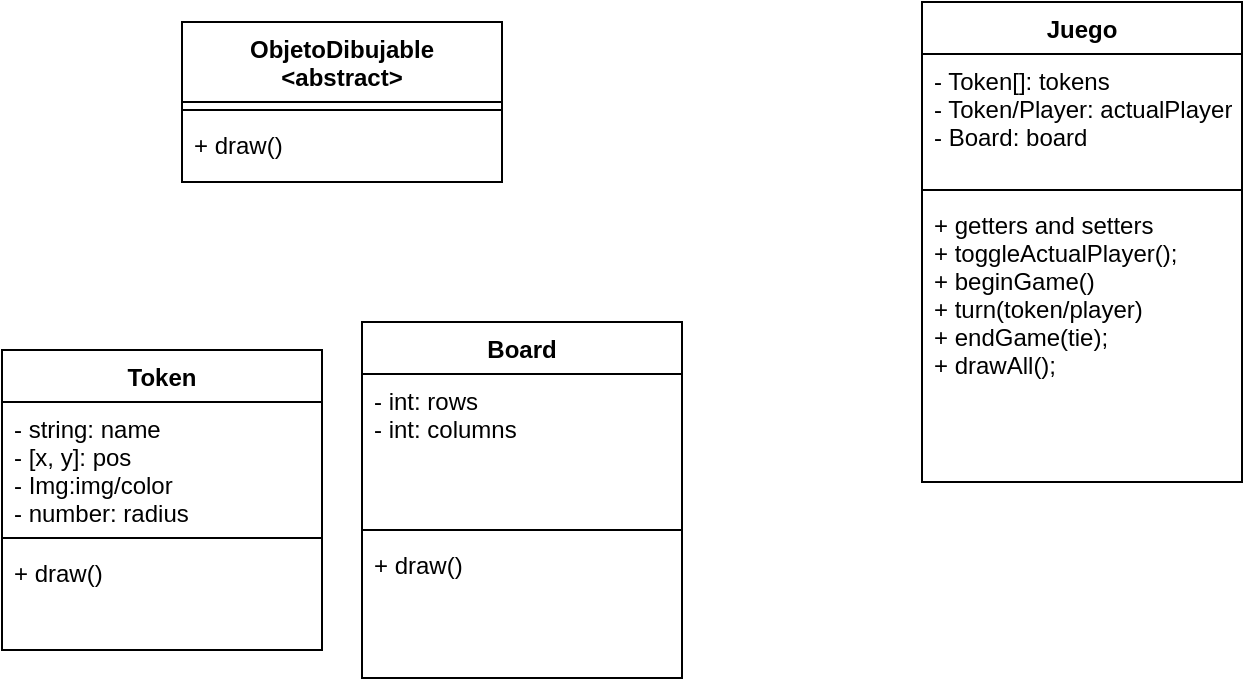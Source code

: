 <mxfile version="15.3.2" type="device"><diagram id="enaAVDB8vpRdss1n7S81" name="Page-1"><mxGraphModel dx="942" dy="1755" grid="1" gridSize="10" guides="1" tooltips="1" connect="1" arrows="1" fold="1" page="1" pageScale="1" pageWidth="827" pageHeight="1169" math="0" shadow="0"><root><mxCell id="0"/><mxCell id="1" parent="0"/><mxCell id="WvwebC-2xfEOhTFtDQSF-1" value="Juego" style="swimlane;fontStyle=1;align=center;verticalAlign=top;childLayout=stackLayout;horizontal=1;startSize=26;horizontalStack=0;resizeParent=1;resizeParentMax=0;resizeLast=0;collapsible=1;marginBottom=0;" parent="1" vertex="1"><mxGeometry x="500" y="-1160" width="160" height="240" as="geometry"/></mxCell><mxCell id="WvwebC-2xfEOhTFtDQSF-2" value="- Token[]: tokens&#10;- Token/Player: actualPlayer&#10;- Board: board" style="text;strokeColor=none;fillColor=none;align=left;verticalAlign=top;spacingLeft=4;spacingRight=4;overflow=hidden;rotatable=0;points=[[0,0.5],[1,0.5]];portConstraint=eastwest;" parent="WvwebC-2xfEOhTFtDQSF-1" vertex="1"><mxGeometry y="26" width="160" height="64" as="geometry"/></mxCell><mxCell id="WvwebC-2xfEOhTFtDQSF-3" value="" style="line;strokeWidth=1;fillColor=none;align=left;verticalAlign=middle;spacingTop=-1;spacingLeft=3;spacingRight=3;rotatable=0;labelPosition=right;points=[];portConstraint=eastwest;" parent="WvwebC-2xfEOhTFtDQSF-1" vertex="1"><mxGeometry y="90" width="160" height="8" as="geometry"/></mxCell><mxCell id="WvwebC-2xfEOhTFtDQSF-4" value="+ getters and setters&#10;+ toggleActualPlayer();&#10;+ beginGame()&#10;+ turn(token/player)&#10;+ endGame(tie);&#10;+ drawAll();" style="text;strokeColor=none;fillColor=none;align=left;verticalAlign=top;spacingLeft=4;spacingRight=4;overflow=hidden;rotatable=0;points=[[0,0.5],[1,0.5]];portConstraint=eastwest;" parent="WvwebC-2xfEOhTFtDQSF-1" vertex="1"><mxGeometry y="98" width="160" height="142" as="geometry"/></mxCell><mxCell id="WvwebC-2xfEOhTFtDQSF-5" value="Token" style="swimlane;fontStyle=1;align=center;verticalAlign=top;childLayout=stackLayout;horizontal=1;startSize=26;horizontalStack=0;resizeParent=1;resizeParentMax=0;resizeLast=0;collapsible=1;marginBottom=0;" parent="1" vertex="1"><mxGeometry x="40" y="-986" width="160" height="150" as="geometry"/></mxCell><mxCell id="WvwebC-2xfEOhTFtDQSF-6" value="- string: name&#10;- [x, y]: pos&#10;- Img:img/color&#10;- number: radius" style="text;strokeColor=none;fillColor=none;align=left;verticalAlign=top;spacingLeft=4;spacingRight=4;overflow=hidden;rotatable=0;points=[[0,0.5],[1,0.5]];portConstraint=eastwest;" parent="WvwebC-2xfEOhTFtDQSF-5" vertex="1"><mxGeometry y="26" width="160" height="64" as="geometry"/></mxCell><mxCell id="WvwebC-2xfEOhTFtDQSF-7" value="" style="line;strokeWidth=1;fillColor=none;align=left;verticalAlign=middle;spacingTop=-1;spacingLeft=3;spacingRight=3;rotatable=0;labelPosition=right;points=[];portConstraint=eastwest;" parent="WvwebC-2xfEOhTFtDQSF-5" vertex="1"><mxGeometry y="90" width="160" height="8" as="geometry"/></mxCell><mxCell id="WvwebC-2xfEOhTFtDQSF-8" value="+ draw()" style="text;strokeColor=none;fillColor=none;align=left;verticalAlign=top;spacingLeft=4;spacingRight=4;overflow=hidden;rotatable=0;points=[[0,0.5],[1,0.5]];portConstraint=eastwest;" parent="WvwebC-2xfEOhTFtDQSF-5" vertex="1"><mxGeometry y="98" width="160" height="52" as="geometry"/></mxCell><mxCell id="HZ8Rj0Xk9R0h6rTowvxD-8" value="Board" style="swimlane;fontStyle=1;align=center;verticalAlign=top;childLayout=stackLayout;horizontal=1;startSize=26;horizontalStack=0;resizeParent=1;resizeParentMax=0;resizeLast=0;collapsible=1;marginBottom=0;" vertex="1" parent="1"><mxGeometry x="220" y="-1000" width="160" height="178" as="geometry"/></mxCell><mxCell id="HZ8Rj0Xk9R0h6rTowvxD-9" value="- int: rows&#10;- int: columns" style="text;strokeColor=none;fillColor=none;align=left;verticalAlign=top;spacingLeft=4;spacingRight=4;overflow=hidden;rotatable=0;points=[[0,0.5],[1,0.5]];portConstraint=eastwest;" vertex="1" parent="HZ8Rj0Xk9R0h6rTowvxD-8"><mxGeometry y="26" width="160" height="74" as="geometry"/></mxCell><mxCell id="HZ8Rj0Xk9R0h6rTowvxD-10" value="" style="line;strokeWidth=1;fillColor=none;align=left;verticalAlign=middle;spacingTop=-1;spacingLeft=3;spacingRight=3;rotatable=0;labelPosition=right;points=[];portConstraint=eastwest;" vertex="1" parent="HZ8Rj0Xk9R0h6rTowvxD-8"><mxGeometry y="100" width="160" height="8" as="geometry"/></mxCell><mxCell id="HZ8Rj0Xk9R0h6rTowvxD-11" value="+ draw()" style="text;strokeColor=none;fillColor=none;align=left;verticalAlign=top;spacingLeft=4;spacingRight=4;overflow=hidden;rotatable=0;points=[[0,0.5],[1,0.5]];portConstraint=eastwest;" vertex="1" parent="HZ8Rj0Xk9R0h6rTowvxD-8"><mxGeometry y="108" width="160" height="70" as="geometry"/></mxCell><mxCell id="HZ8Rj0Xk9R0h6rTowvxD-12" value="ObjetoDibujable&#10;&lt;abstract&gt;" style="swimlane;fontStyle=1;align=center;verticalAlign=top;childLayout=stackLayout;horizontal=1;startSize=40;horizontalStack=0;resizeParent=1;resizeParentMax=0;resizeLast=0;collapsible=1;marginBottom=0;" vertex="1" parent="1"><mxGeometry x="130" y="-1150" width="160" height="80" as="geometry"/></mxCell><mxCell id="HZ8Rj0Xk9R0h6rTowvxD-14" value="" style="line;strokeWidth=1;fillColor=none;align=left;verticalAlign=middle;spacingTop=-1;spacingLeft=3;spacingRight=3;rotatable=0;labelPosition=right;points=[];portConstraint=eastwest;" vertex="1" parent="HZ8Rj0Xk9R0h6rTowvxD-12"><mxGeometry y="40" width="160" height="8" as="geometry"/></mxCell><mxCell id="HZ8Rj0Xk9R0h6rTowvxD-15" value="+ draw()" style="text;strokeColor=none;fillColor=none;align=left;verticalAlign=top;spacingLeft=4;spacingRight=4;overflow=hidden;rotatable=0;points=[[0,0.5],[1,0.5]];portConstraint=eastwest;" vertex="1" parent="HZ8Rj0Xk9R0h6rTowvxD-12"><mxGeometry y="48" width="160" height="32" as="geometry"/></mxCell></root></mxGraphModel></diagram></mxfile>